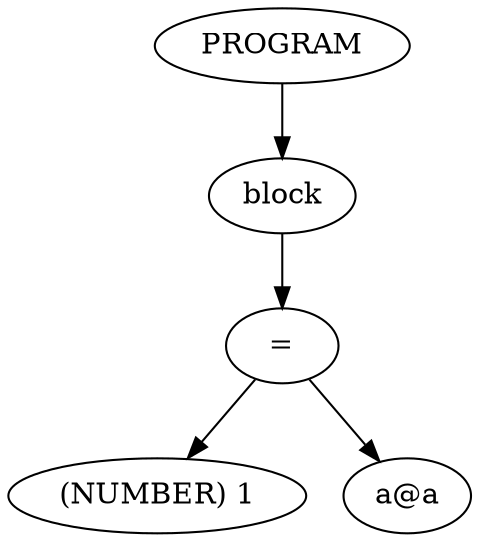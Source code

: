 digraph {
graph [ordering="out"];
node0[label="PROGRAM"];
node1[label="block"];
node2[label="="];
node3[label="(NUMBER) 1"];
node2 -> node3;
node4[label="a@a"];
node2 -> node4;
node1 -> node2;
node0 -> node1;
}

